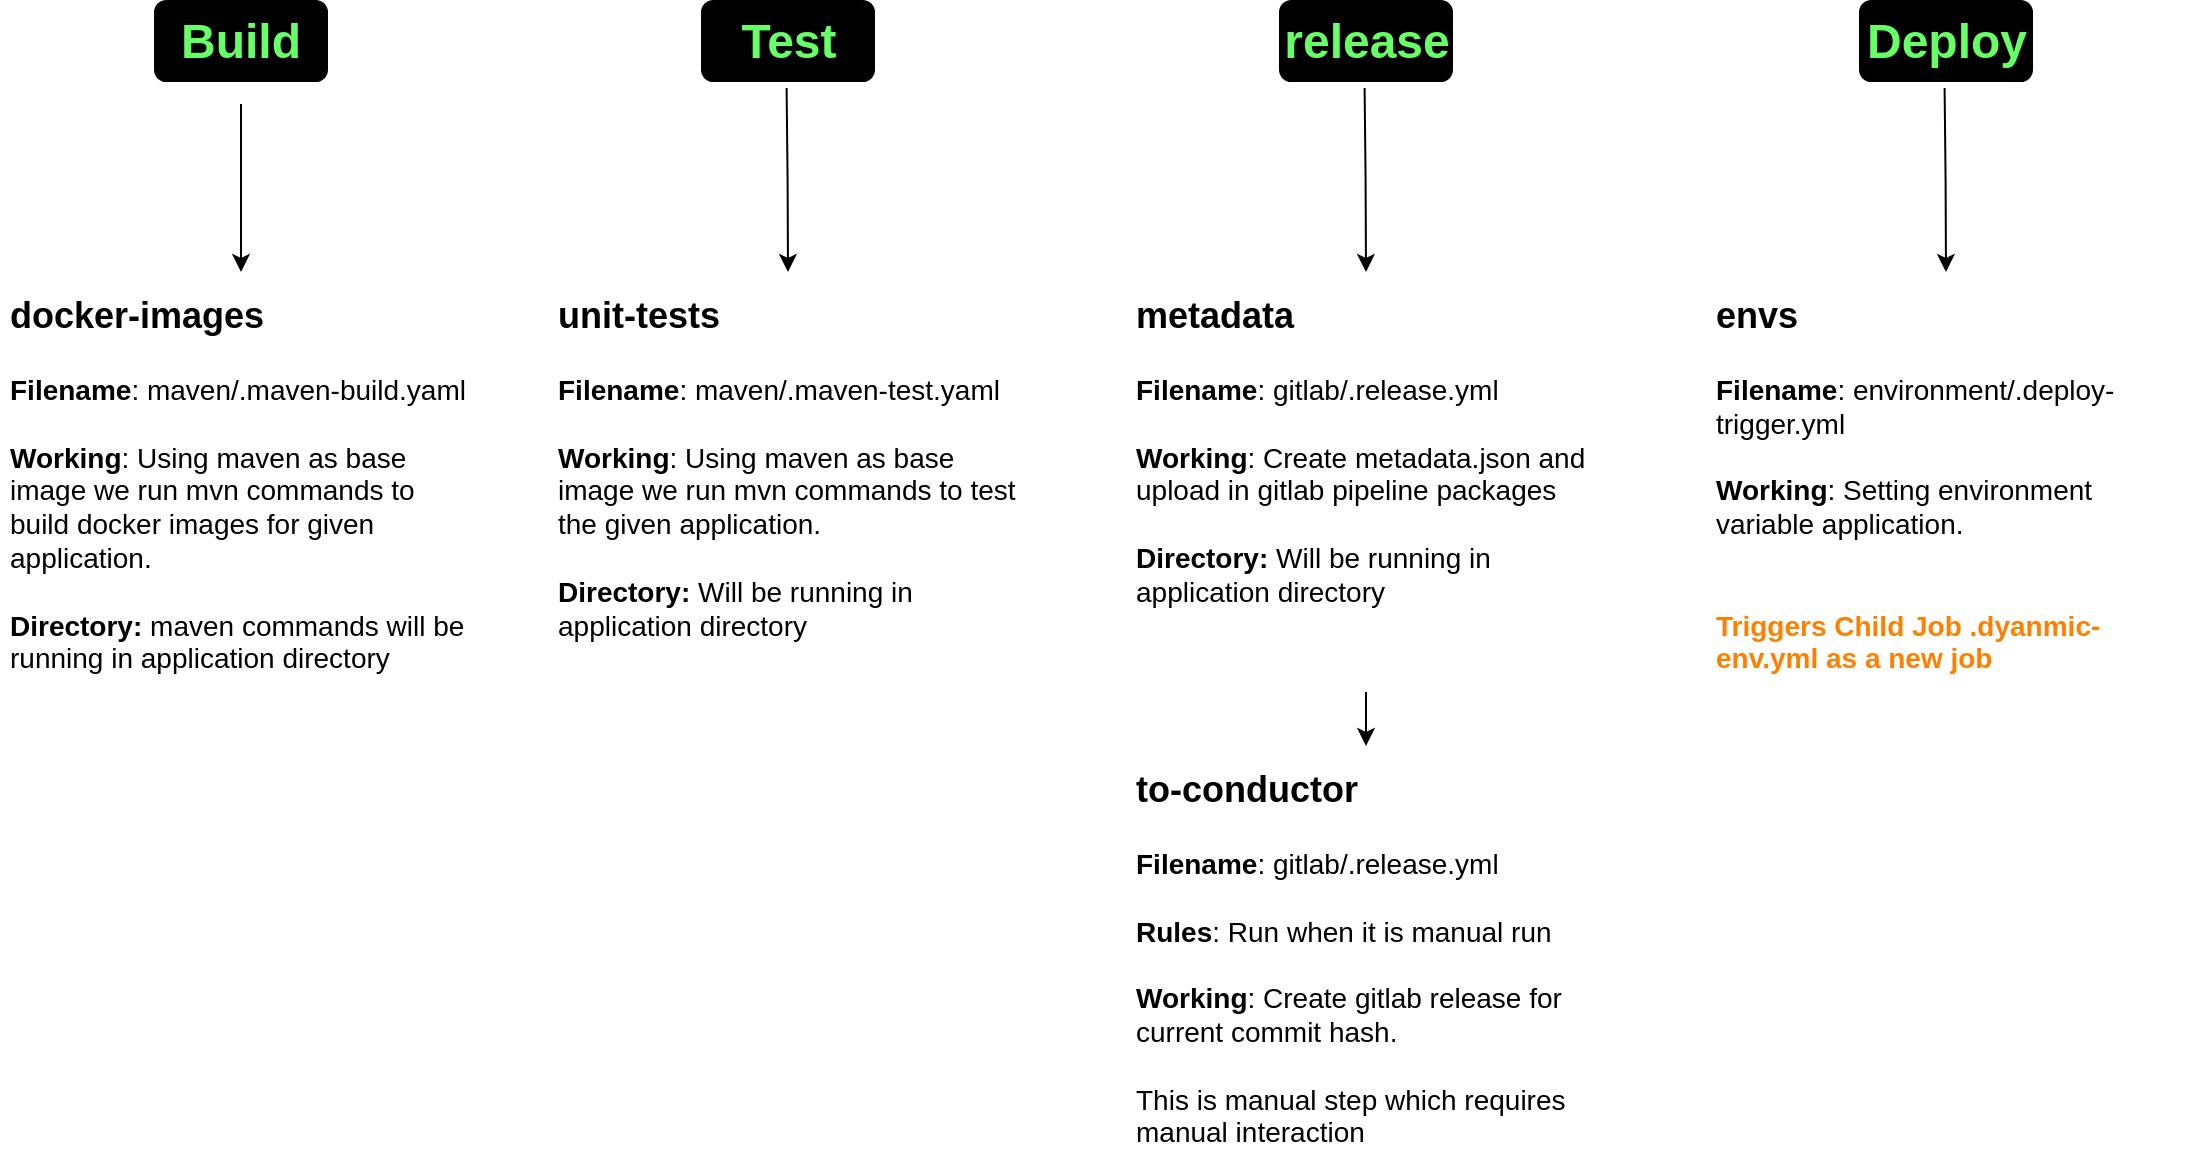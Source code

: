 <mxfile version="22.1.0" type="github">
  <diagram name="Page-1" id="k7lvqr_E7Lisdi2VCMk3">
    <mxGraphModel dx="2083" dy="1215" grid="0" gridSize="10" guides="1" tooltips="1" connect="1" arrows="1" fold="1" page="1" pageScale="1" pageWidth="1400" pageHeight="800" math="0" shadow="0">
      <root>
        <mxCell id="0" />
        <mxCell id="1" parent="0" />
        <mxCell id="QyWh0cKm8SrYWwvyszxb-7" style="edgeStyle=orthogonalEdgeStyle;rounded=0;orthogonalLoop=1;jettySize=auto;html=1;entryX=0.5;entryY=0;entryDx=0;entryDy=0;" edge="1" parent="1" source="QyWh0cKm8SrYWwvyszxb-5" target="QyWh0cKm8SrYWwvyszxb-6">
          <mxGeometry relative="1" as="geometry" />
        </mxCell>
        <mxCell id="QyWh0cKm8SrYWwvyszxb-5" value="&lt;font color=&quot;#66ff66&quot; style=&quot;font-size: 24px;&quot;&gt;&lt;b style=&quot;background-color: rgb(0, 0, 0);&quot;&gt;Build&lt;/b&gt;&lt;/font&gt;" style="text;html=1;strokeColor=none;fillColor=#000000;align=center;verticalAlign=middle;whiteSpace=wrap;rounded=1;perimeterSpacing=11;shadow=0;strokeWidth=1;dashed=1;" vertex="1" parent="1">
          <mxGeometry x="203" y="65" width="87" height="41" as="geometry" />
        </mxCell>
        <mxCell id="QyWh0cKm8SrYWwvyszxb-6" value="&lt;h1&gt;&lt;font style=&quot;font-size: 18px;&quot;&gt;docker-images&lt;/font&gt;&lt;/h1&gt;&lt;div&gt;&lt;font style=&quot;font-size: 14px;&quot;&gt;&lt;b&gt;Filename&lt;/b&gt;: maven/.maven-build.yaml&lt;/font&gt;&lt;/div&gt;&lt;div&gt;&lt;font style=&quot;font-size: 14px;&quot;&gt;&lt;br&gt;&lt;/font&gt;&lt;/div&gt;&lt;div&gt;&lt;font style=&quot;font-size: 14px;&quot;&gt;&lt;b&gt;Working&lt;/b&gt;: Using maven as base image we run mvn commands to build docker images for given application.&amp;nbsp;&lt;/font&gt;&lt;/div&gt;&lt;div&gt;&lt;font style=&quot;font-size: 14px;&quot;&gt;&lt;b&gt;&lt;br&gt;&lt;/b&gt;&lt;/font&gt;&lt;/div&gt;&lt;div&gt;&lt;font style=&quot;font-size: 14px;&quot;&gt;&lt;b&gt;Directory: &lt;/b&gt;maven commands will be running in application directory&lt;br&gt;&lt;br&gt;&lt;br&gt;&lt;/font&gt;&lt;/div&gt;" style="text;html=1;strokeColor=none;fillColor=none;spacing=5;spacingTop=-20;whiteSpace=wrap;overflow=hidden;rounded=0;" vertex="1" parent="1">
          <mxGeometry x="126" y="201" width="241" height="218" as="geometry" />
        </mxCell>
        <mxCell id="QyWh0cKm8SrYWwvyszxb-8" style="edgeStyle=orthogonalEdgeStyle;rounded=0;orthogonalLoop=1;jettySize=auto;html=1;entryX=0.5;entryY=0;entryDx=0;entryDy=0;" edge="1" parent="1" target="QyWh0cKm8SrYWwvyszxb-10">
          <mxGeometry relative="1" as="geometry">
            <mxPoint x="519.3" y="109" as="sourcePoint" />
          </mxGeometry>
        </mxCell>
        <mxCell id="QyWh0cKm8SrYWwvyszxb-10" value="&lt;h1&gt;&lt;span style=&quot;font-size: 18px;&quot;&gt;unit-tests&lt;/span&gt;&lt;/h1&gt;&lt;div&gt;&lt;font style=&quot;font-size: 14px;&quot;&gt;&lt;b&gt;Filename&lt;/b&gt;: maven/.maven-test.yaml&lt;/font&gt;&lt;/div&gt;&lt;div&gt;&lt;font style=&quot;font-size: 14px;&quot;&gt;&lt;b&gt;&lt;br&gt;&lt;/b&gt;&lt;/font&gt;&lt;/div&gt;&lt;div&gt;&lt;font style=&quot;font-size: 14px;&quot;&gt;&lt;b&gt;Working&lt;/b&gt;: Using maven as base image we run mvn commands to test the given application.&amp;nbsp;&lt;/font&gt;&lt;/div&gt;&lt;div&gt;&lt;font style=&quot;font-size: 14px;&quot;&gt;&lt;br&gt;&lt;/font&gt;&lt;/div&gt;&lt;div&gt;&lt;span style=&quot;font-size: 14px;&quot;&gt;&lt;b&gt;Directory: &lt;/b&gt;Will be running in application directory&lt;/span&gt;&lt;/div&gt;" style="text;html=1;strokeColor=none;fillColor=none;spacing=5;spacingTop=-20;whiteSpace=wrap;overflow=hidden;rounded=0;" vertex="1" parent="1">
          <mxGeometry x="399.5" y="201" width="241" height="213" as="geometry" />
        </mxCell>
        <mxCell id="QyWh0cKm8SrYWwvyszxb-12" value="&lt;font color=&quot;#66ff66&quot; style=&quot;font-size: 24px;&quot;&gt;&lt;b style=&quot;background-color: rgb(0, 0, 0);&quot;&gt;Test&lt;/b&gt;&lt;/font&gt;" style="text;html=1;strokeColor=none;fillColor=#000000;align=center;verticalAlign=middle;whiteSpace=wrap;rounded=1;perimeterSpacing=11;shadow=0;strokeWidth=1;dashed=1;" vertex="1" parent="1">
          <mxGeometry x="476.5" y="65" width="87" height="41" as="geometry" />
        </mxCell>
        <mxCell id="QyWh0cKm8SrYWwvyszxb-16" style="edgeStyle=orthogonalEdgeStyle;rounded=0;orthogonalLoop=1;jettySize=auto;html=1;entryX=0.5;entryY=0;entryDx=0;entryDy=0;" edge="1" parent="1" target="QyWh0cKm8SrYWwvyszxb-17">
          <mxGeometry relative="1" as="geometry">
            <mxPoint x="808.3" y="109" as="sourcePoint" />
          </mxGeometry>
        </mxCell>
        <mxCell id="QyWh0cKm8SrYWwvyszxb-20" style="edgeStyle=orthogonalEdgeStyle;rounded=0;orthogonalLoop=1;jettySize=auto;html=1;exitX=0.5;exitY=1;exitDx=0;exitDy=0;" edge="1" parent="1" source="QyWh0cKm8SrYWwvyszxb-17" target="QyWh0cKm8SrYWwvyszxb-19">
          <mxGeometry relative="1" as="geometry" />
        </mxCell>
        <mxCell id="QyWh0cKm8SrYWwvyszxb-17" value="&lt;h1&gt;&lt;span style=&quot;font-size: 18px;&quot;&gt;metadata&lt;/span&gt;&lt;/h1&gt;&lt;div&gt;&lt;font style=&quot;font-size: 14px;&quot;&gt;&lt;b&gt;Filename&lt;/b&gt;: gitlab/.release.yml&lt;/font&gt;&lt;/div&gt;&lt;div&gt;&lt;font style=&quot;font-size: 14px;&quot;&gt;&lt;b&gt;&lt;br&gt;&lt;/b&gt;&lt;/font&gt;&lt;/div&gt;&lt;div&gt;&lt;font style=&quot;font-size: 14px;&quot;&gt;&lt;b&gt;Working&lt;/b&gt;: Create metadata.json and upload in gitlab pipeline packages&lt;/font&gt;&lt;/div&gt;&lt;div&gt;&lt;font style=&quot;font-size: 14px;&quot;&gt;&lt;br&gt;&lt;/font&gt;&lt;/div&gt;&lt;div&gt;&lt;span style=&quot;font-size: 14px;&quot;&gt;&lt;b&gt;Directory: &lt;/b&gt;Will be running in application directory&lt;/span&gt;&lt;/div&gt;" style="text;html=1;strokeColor=none;fillColor=none;spacing=5;spacingTop=-20;whiteSpace=wrap;overflow=hidden;rounded=0;" vertex="1" parent="1">
          <mxGeometry x="688.5" y="201" width="241" height="210" as="geometry" />
        </mxCell>
        <mxCell id="QyWh0cKm8SrYWwvyszxb-18" value="&lt;font color=&quot;#66ff66&quot; style=&quot;font-size: 24px;&quot;&gt;&lt;b style=&quot;background-color: rgb(0, 0, 0);&quot;&gt;release&lt;/b&gt;&lt;/font&gt;" style="text;html=1;strokeColor=none;fillColor=#000000;align=center;verticalAlign=middle;whiteSpace=wrap;rounded=1;perimeterSpacing=11;shadow=0;strokeWidth=1;dashed=1;" vertex="1" parent="1">
          <mxGeometry x="765.5" y="65" width="87" height="41" as="geometry" />
        </mxCell>
        <mxCell id="QyWh0cKm8SrYWwvyszxb-19" value="&lt;h1&gt;&lt;span style=&quot;font-size: 18px;&quot;&gt;to-conductor&lt;/span&gt;&lt;/h1&gt;&lt;div&gt;&lt;font style=&quot;font-size: 14px;&quot;&gt;&lt;b&gt;Filename&lt;/b&gt;: gitlab/.release.yml&lt;/font&gt;&lt;/div&gt;&lt;div&gt;&lt;font style=&quot;font-size: 14px;&quot;&gt;&lt;br&gt;&lt;/font&gt;&lt;/div&gt;&lt;div&gt;&lt;font style=&quot;font-size: 14px;&quot;&gt;&lt;b&gt;Rules&lt;/b&gt;: Run when it is manual run&lt;/font&gt;&lt;/div&gt;&lt;div&gt;&lt;font style=&quot;font-size: 14px;&quot;&gt;&lt;b&gt;&lt;br&gt;&lt;/b&gt;&lt;/font&gt;&lt;/div&gt;&lt;div&gt;&lt;font style=&quot;font-size: 14px;&quot;&gt;&lt;b&gt;Working&lt;/b&gt;: Create gitlab release for current commit hash.&lt;br&gt;&lt;br&gt;This is manual step which requires manual interaction&lt;/font&gt;&lt;/div&gt;&lt;div&gt;&lt;br&gt;&lt;/div&gt;" style="text;html=1;strokeColor=none;fillColor=none;spacing=5;spacingTop=-20;whiteSpace=wrap;overflow=hidden;rounded=0;" vertex="1" parent="1">
          <mxGeometry x="688.5" y="438" width="241" height="210" as="geometry" />
        </mxCell>
        <mxCell id="QyWh0cKm8SrYWwvyszxb-21" style="edgeStyle=orthogonalEdgeStyle;rounded=0;orthogonalLoop=1;jettySize=auto;html=1;entryX=0.5;entryY=0;entryDx=0;entryDy=0;" edge="1" parent="1" target="QyWh0cKm8SrYWwvyszxb-22">
          <mxGeometry relative="1" as="geometry">
            <mxPoint x="1098.3" y="109" as="sourcePoint" />
          </mxGeometry>
        </mxCell>
        <mxCell id="QyWh0cKm8SrYWwvyszxb-22" value="&lt;h1&gt;&lt;span style=&quot;font-size: 18px;&quot;&gt;envs&lt;/span&gt;&lt;/h1&gt;&lt;div&gt;&lt;font style=&quot;font-size: 14px;&quot;&gt;&lt;b&gt;Filename&lt;/b&gt;: environment/.deploy-trigger.yml&lt;/font&gt;&lt;/div&gt;&lt;div&gt;&lt;font style=&quot;font-size: 14px;&quot;&gt;&lt;b&gt;&lt;br&gt;&lt;/b&gt;&lt;/font&gt;&lt;/div&gt;&lt;div&gt;&lt;font style=&quot;font-size: 14px;&quot;&gt;&lt;b&gt;Working&lt;/b&gt;: Setting environment variable application.&lt;br&gt;&lt;br&gt;&lt;br&gt;&lt;b&gt;&lt;font color=&quot;#ff8000&quot;&gt;Triggers Child Job .dyanmic-env.yml as a new job&lt;/font&gt;&lt;/b&gt;&lt;/font&gt;&lt;/div&gt;&lt;div&gt;&lt;br&gt;&lt;/div&gt;" style="text;html=1;strokeColor=none;fillColor=none;spacing=5;spacingTop=-20;whiteSpace=wrap;overflow=hidden;rounded=0;" vertex="1" parent="1">
          <mxGeometry x="978.5" y="201" width="241" height="213" as="geometry" />
        </mxCell>
        <mxCell id="QyWh0cKm8SrYWwvyszxb-23" value="&lt;font color=&quot;#66ff66&quot; style=&quot;font-size: 24px;&quot;&gt;&lt;b style=&quot;background-color: rgb(0, 0, 0);&quot;&gt;Deploy&lt;/b&gt;&lt;/font&gt;" style="text;html=1;strokeColor=none;fillColor=#000000;align=center;verticalAlign=middle;whiteSpace=wrap;rounded=1;perimeterSpacing=11;shadow=0;strokeWidth=1;dashed=1;" vertex="1" parent="1">
          <mxGeometry x="1055.5" y="65" width="87" height="41" as="geometry" />
        </mxCell>
      </root>
    </mxGraphModel>
  </diagram>
</mxfile>
